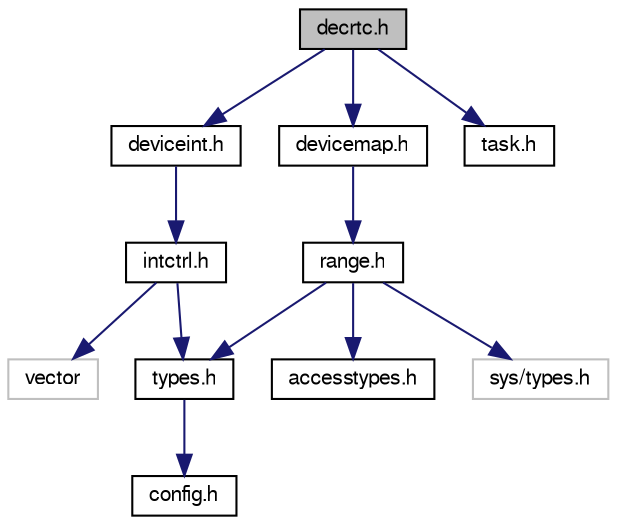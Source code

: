digraph G
{
  edge [fontname="FreeSans",fontsize="10",labelfontname="FreeSans",labelfontsize="10"];
  node [fontname="FreeSans",fontsize="10",shape=record];
  Node1 [label="decrtc.h",height=0.2,width=0.4,color="black", fillcolor="grey75", style="filled" fontcolor="black"];
  Node1 -> Node2 [color="midnightblue",fontsize="10",style="solid"];
  Node2 [label="deviceint.h",height=0.2,width=0.4,color="black", fillcolor="white", style="filled",URL="$deviceint_8h.html"];
  Node2 -> Node3 [color="midnightblue",fontsize="10",style="solid"];
  Node3 [label="intctrl.h",height=0.2,width=0.4,color="black", fillcolor="white", style="filled",URL="$intctrl_8h.html"];
  Node3 -> Node4 [color="midnightblue",fontsize="10",style="solid"];
  Node4 [label="types.h",height=0.2,width=0.4,color="black", fillcolor="white", style="filled",URL="$types_8h.html"];
  Node4 -> Node5 [color="midnightblue",fontsize="10",style="solid"];
  Node5 [label="config.h",height=0.2,width=0.4,color="black", fillcolor="white", style="filled",URL="$config_8h.html"];
  Node3 -> Node6 [color="midnightblue",fontsize="10",style="solid"];
  Node6 [label="vector",height=0.2,width=0.4,color="grey75", fillcolor="white", style="filled"];
  Node1 -> Node7 [color="midnightblue",fontsize="10",style="solid"];
  Node7 [label="devicemap.h",height=0.2,width=0.4,color="black", fillcolor="white", style="filled",URL="$devicemap_8h.html"];
  Node7 -> Node8 [color="midnightblue",fontsize="10",style="solid"];
  Node8 [label="range.h",height=0.2,width=0.4,color="black", fillcolor="white", style="filled",URL="$range_8h.html"];
  Node8 -> Node9 [color="midnightblue",fontsize="10",style="solid"];
  Node9 [label="accesstypes.h",height=0.2,width=0.4,color="black", fillcolor="white", style="filled",URL="$accesstypes_8h.html"];
  Node8 -> Node4 [color="midnightblue",fontsize="10",style="solid"];
  Node8 -> Node10 [color="midnightblue",fontsize="10",style="solid"];
  Node10 [label="sys/types.h",height=0.2,width=0.4,color="grey75", fillcolor="white", style="filled"];
  Node1 -> Node11 [color="midnightblue",fontsize="10",style="solid"];
  Node11 [label="task.h",height=0.2,width=0.4,color="black", fillcolor="white", style="filled",URL="$task_8h.html"];
}

